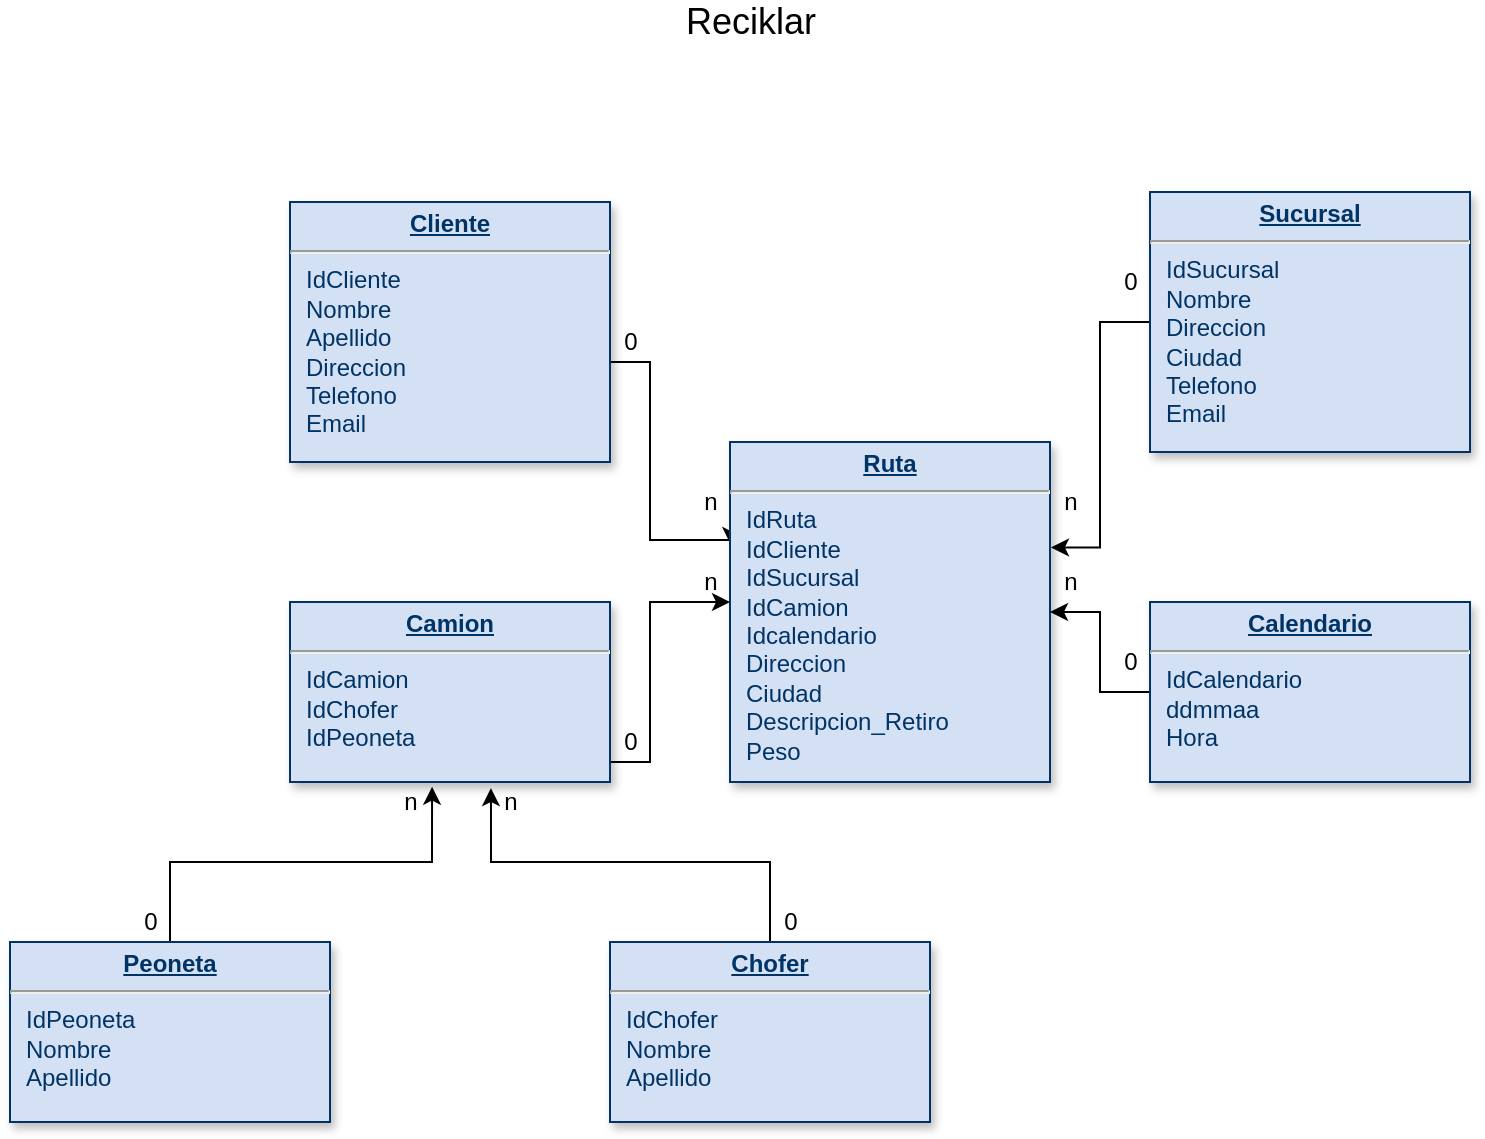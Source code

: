 <mxfile version="13.6.2" type="device"><diagram id="T9_8dvFYaKBuwc5pIyEo" name="Page-2"><mxGraphModel dx="1086" dy="806" grid="1" gridSize="10" guides="1" tooltips="1" connect="1" arrows="1" fold="1" page="1" pageScale="1" pageWidth="850" pageHeight="1100" math="0" shadow="0"><root><mxCell id="daq5KumUya2DUIYFqnfg-0"/><mxCell id="daq5KumUya2DUIYFqnfg-1" parent="daq5KumUya2DUIYFqnfg-0"/><mxCell id="hmh0LPbSSo8UEQKzAknp-12" style="edgeStyle=orthogonalEdgeStyle;rounded=0;orthogonalLoop=1;jettySize=auto;html=1;entryX=0.003;entryY=0.303;entryDx=0;entryDy=0;entryPerimeter=0;" parent="daq5KumUya2DUIYFqnfg-1" source="h7jbXteXaxw1z1_xriGK-1" target="h7jbXteXaxw1z1_xriGK-3" edge="1"><mxGeometry relative="1" as="geometry"><Array as="points"><mxPoint x="400" y="270"/><mxPoint x="400" y="359"/></Array></mxGeometry></mxCell><mxCell id="h7jbXteXaxw1z1_xriGK-1" value="&lt;p style=&quot;margin: 0px ; margin-top: 4px ; text-align: center ; text-decoration: underline&quot;&gt;&lt;b&gt;Cliente&lt;/b&gt;&lt;/p&gt;&lt;hr&gt;&lt;p style=&quot;margin: 0px ; margin-left: 8px&quot;&gt;IdCliente&lt;/p&gt;&lt;p style=&quot;margin: 0px ; margin-left: 8px&quot;&gt;Nombre&lt;/p&gt;&lt;p style=&quot;margin: 0px ; margin-left: 8px&quot;&gt;Apellido&lt;/p&gt;&lt;p style=&quot;margin: 0px ; margin-left: 8px&quot;&gt;Direccion&lt;/p&gt;&lt;p style=&quot;margin: 0px ; margin-left: 8px&quot;&gt;Telefono&lt;/p&gt;&lt;p style=&quot;margin: 0px ; margin-left: 8px&quot;&gt;Email&lt;/p&gt;&lt;p style=&quot;margin: 0px ; margin-left: 8px&quot;&gt;&lt;br&gt;&lt;/p&gt;&lt;p style=&quot;margin: 0px ; margin-left: 8px&quot;&gt;&lt;br&gt;&lt;/p&gt;" style="verticalAlign=top;align=left;overflow=fill;fontSize=12;fontFamily=Helvetica;html=1;strokeColor=#003366;shadow=1;fillColor=#D4E1F5;fontColor=#003366" parent="daq5KumUya2DUIYFqnfg-1" vertex="1"><mxGeometry x="220" y="190" width="160" height="130" as="geometry"/></mxCell><mxCell id="hmh0LPbSSo8UEQKzAknp-13" style="edgeStyle=orthogonalEdgeStyle;rounded=0;orthogonalLoop=1;jettySize=auto;html=1;entryX=1.003;entryY=0.31;entryDx=0;entryDy=0;entryPerimeter=0;" parent="daq5KumUya2DUIYFqnfg-1" source="h7jbXteXaxw1z1_xriGK-2" target="h7jbXteXaxw1z1_xriGK-3" edge="1"><mxGeometry relative="1" as="geometry"/></mxCell><mxCell id="h7jbXteXaxw1z1_xriGK-2" value="&lt;p style=&quot;margin: 0px ; margin-top: 4px ; text-align: center ; text-decoration: underline&quot;&gt;&lt;b&gt;Sucursal&lt;/b&gt;&lt;/p&gt;&lt;hr&gt;&lt;p style=&quot;margin: 0px ; margin-left: 8px&quot;&gt;IdSucursal&lt;/p&gt;&lt;p style=&quot;margin: 0px ; margin-left: 8px&quot;&gt;&lt;span&gt;Nombre&lt;/span&gt;&lt;br&gt;&lt;/p&gt;&lt;p style=&quot;margin: 0px ; margin-left: 8px&quot;&gt;Direccion&lt;/p&gt;&lt;p style=&quot;margin: 0px ; margin-left: 8px&quot;&gt;&lt;span&gt;Ciudad&lt;/span&gt;&lt;/p&gt;&lt;p style=&quot;margin: 0px ; margin-left: 8px&quot;&gt;&lt;span&gt;Telefono&lt;/span&gt;&lt;/p&gt;&lt;p style=&quot;margin: 0px ; margin-left: 8px&quot;&gt;Email&lt;/p&gt;&lt;p style=&quot;margin: 0px ; margin-left: 8px&quot;&gt;&lt;br&gt;&lt;/p&gt;" style="verticalAlign=top;align=left;overflow=fill;fontSize=12;fontFamily=Helvetica;html=1;strokeColor=#003366;shadow=1;fillColor=#D4E1F5;fontColor=#003366" parent="daq5KumUya2DUIYFqnfg-1" vertex="1"><mxGeometry x="650" y="185" width="160" height="130" as="geometry"/></mxCell><mxCell id="h7jbXteXaxw1z1_xriGK-3" value="&lt;p style=&quot;margin: 0px ; margin-top: 4px ; text-align: center ; text-decoration: underline&quot;&gt;&lt;b&gt;Ruta&lt;/b&gt;&lt;/p&gt;&lt;hr&gt;&lt;p style=&quot;margin: 0px ; margin-left: 8px&quot;&gt;IdRuta&lt;/p&gt;&lt;p style=&quot;margin: 0px ; margin-left: 8px&quot;&gt;IdCliente&lt;/p&gt;&lt;p style=&quot;margin: 0px ; margin-left: 8px&quot;&gt;IdSucursal&lt;/p&gt;&lt;p style=&quot;margin: 0px ; margin-left: 8px&quot;&gt;IdCamion&lt;/p&gt;&lt;p style=&quot;margin: 0px ; margin-left: 8px&quot;&gt;Idcalendario&lt;/p&gt;&lt;p style=&quot;margin: 0px ; margin-left: 8px&quot;&gt;Direccion&lt;/p&gt;&lt;p style=&quot;margin: 0px ; margin-left: 8px&quot;&gt;Ciudad&lt;/p&gt;&lt;p style=&quot;margin: 0px ; margin-left: 8px&quot;&gt;Descripcion_Retiro&lt;/p&gt;&lt;p style=&quot;margin: 0px ; margin-left: 8px&quot;&gt;Peso&lt;/p&gt;" style="verticalAlign=top;align=left;overflow=fill;fontSize=12;fontFamily=Helvetica;html=1;strokeColor=#003366;shadow=1;fillColor=#D4E1F5;fontColor=#003366" parent="daq5KumUya2DUIYFqnfg-1" vertex="1"><mxGeometry x="440" y="310" width="160" height="170" as="geometry"/></mxCell><mxCell id="hmh0LPbSSo8UEQKzAknp-9" value="" style="edgeStyle=orthogonalEdgeStyle;rounded=0;orthogonalLoop=1;jettySize=auto;html=1;" parent="daq5KumUya2DUIYFqnfg-1" source="SvnNGX-9TuqMeMVKqLq7-0" target="h7jbXteXaxw1z1_xriGK-3" edge="1"><mxGeometry relative="1" as="geometry"><Array as="points"><mxPoint x="400" y="470"/><mxPoint x="400" y="390"/></Array></mxGeometry></mxCell><mxCell id="SvnNGX-9TuqMeMVKqLq7-0" value="&lt;p style=&quot;margin: 0px ; margin-top: 4px ; text-align: center ; text-decoration: underline&quot;&gt;&lt;b&gt;Camion&lt;/b&gt;&lt;/p&gt;&lt;hr&gt;&lt;p style=&quot;margin: 0px ; margin-left: 8px&quot;&gt;IdCamion&lt;/p&gt;&lt;p style=&quot;margin: 0px ; margin-left: 8px&quot;&gt;IdChofer&lt;/p&gt;&lt;p style=&quot;margin: 0px ; margin-left: 8px&quot;&gt;IdPeoneta&lt;/p&gt;&lt;p style=&quot;margin: 0px ; margin-left: 8px&quot;&gt;&lt;br&gt;&lt;/p&gt;&lt;p style=&quot;margin: 0px ; margin-left: 8px&quot;&gt;&lt;br&gt;&lt;/p&gt;&lt;p style=&quot;margin: 0px ; margin-left: 8px&quot;&gt;&lt;br&gt;&lt;/p&gt;&lt;p style=&quot;margin: 0px ; margin-left: 8px&quot;&gt;&lt;br&gt;&lt;/p&gt;" style="verticalAlign=top;align=left;overflow=fill;fontSize=12;fontFamily=Helvetica;html=1;strokeColor=#003366;shadow=1;fillColor=#D4E1F5;fontColor=#003366" parent="daq5KumUya2DUIYFqnfg-1" vertex="1"><mxGeometry x="220" y="390" width="160" height="90" as="geometry"/></mxCell><mxCell id="hmh0LPbSSo8UEQKzAknp-15" style="edgeStyle=orthogonalEdgeStyle;rounded=0;orthogonalLoop=1;jettySize=auto;html=1;entryX=0.628;entryY=1.034;entryDx=0;entryDy=0;entryPerimeter=0;" parent="daq5KumUya2DUIYFqnfg-1" source="SvnNGX-9TuqMeMVKqLq7-1" target="SvnNGX-9TuqMeMVKqLq7-0" edge="1"><mxGeometry relative="1" as="geometry"/></mxCell><mxCell id="SvnNGX-9TuqMeMVKqLq7-1" value="&lt;p style=&quot;margin: 0px ; margin-top: 4px ; text-align: center ; text-decoration: underline&quot;&gt;&lt;b&gt;Chofer&lt;/b&gt;&lt;/p&gt;&lt;hr&gt;&lt;p style=&quot;margin: 0px ; margin-left: 8px&quot;&gt;IdChofer&lt;/p&gt;&lt;p style=&quot;margin: 0px ; margin-left: 8px&quot;&gt;Nombre&lt;/p&gt;&lt;p style=&quot;margin: 0px ; margin-left: 8px&quot;&gt;Apellido&lt;/p&gt;&lt;p style=&quot;margin: 0px ; margin-left: 8px&quot;&gt;&lt;br&gt;&lt;/p&gt;&lt;p style=&quot;margin: 0px ; margin-left: 8px&quot;&gt;&lt;br&gt;&lt;/p&gt;&lt;p style=&quot;margin: 0px ; margin-left: 8px&quot;&gt;&lt;br&gt;&lt;/p&gt;&lt;p style=&quot;margin: 0px ; margin-left: 8px&quot;&gt;&lt;br&gt;&lt;/p&gt;&lt;p style=&quot;margin: 0px ; margin-left: 8px&quot;&gt;&lt;br&gt;&lt;/p&gt;" style="verticalAlign=top;align=left;overflow=fill;fontSize=12;fontFamily=Helvetica;html=1;strokeColor=#003366;shadow=1;fillColor=#D4E1F5;fontColor=#003366" parent="daq5KumUya2DUIYFqnfg-1" vertex="1"><mxGeometry x="380" y="560" width="160" height="90" as="geometry"/></mxCell><mxCell id="hmh0LPbSSo8UEQKzAknp-16" style="edgeStyle=orthogonalEdgeStyle;rounded=0;orthogonalLoop=1;jettySize=auto;html=1;entryX=0.444;entryY=1.026;entryDx=0;entryDy=0;entryPerimeter=0;" parent="daq5KumUya2DUIYFqnfg-1" source="SvnNGX-9TuqMeMVKqLq7-2" target="SvnNGX-9TuqMeMVKqLq7-0" edge="1"><mxGeometry relative="1" as="geometry"/></mxCell><mxCell id="SvnNGX-9TuqMeMVKqLq7-2" value="&lt;p style=&quot;margin: 0px ; margin-top: 4px ; text-align: center ; text-decoration: underline&quot;&gt;&lt;b&gt;Peoneta&lt;/b&gt;&lt;/p&gt;&lt;hr&gt;&lt;p style=&quot;margin: 0px ; margin-left: 8px&quot;&gt;IdPeoneta&lt;/p&gt;&lt;p style=&quot;margin: 0px ; margin-left: 8px&quot;&gt;Nombre&lt;/p&gt;&lt;p style=&quot;margin: 0px ; margin-left: 8px&quot;&gt;Apellido&lt;/p&gt;&lt;p style=&quot;margin: 0px ; margin-left: 8px&quot;&gt;&lt;br&gt;&lt;/p&gt;&lt;p style=&quot;margin: 0px ; margin-left: 8px&quot;&gt;&lt;br&gt;&lt;/p&gt;&lt;p style=&quot;margin: 0px ; margin-left: 8px&quot;&gt;&lt;br&gt;&lt;/p&gt;&lt;p style=&quot;margin: 0px ; margin-left: 8px&quot;&gt;&lt;br&gt;&lt;/p&gt;" style="verticalAlign=top;align=left;overflow=fill;fontSize=12;fontFamily=Helvetica;html=1;strokeColor=#003366;shadow=1;fillColor=#D4E1F5;fontColor=#003366" parent="daq5KumUya2DUIYFqnfg-1" vertex="1"><mxGeometry x="80" y="560" width="160" height="90" as="geometry"/></mxCell><mxCell id="hmh0LPbSSo8UEQKzAknp-14" style="edgeStyle=orthogonalEdgeStyle;rounded=0;orthogonalLoop=1;jettySize=auto;html=1;entryX=1;entryY=0.5;entryDx=0;entryDy=0;" parent="daq5KumUya2DUIYFqnfg-1" source="SvnNGX-9TuqMeMVKqLq7-4" target="h7jbXteXaxw1z1_xriGK-3" edge="1"><mxGeometry relative="1" as="geometry"/></mxCell><mxCell id="SvnNGX-9TuqMeMVKqLq7-4" value="&lt;p style=&quot;margin: 0px ; margin-top: 4px ; text-align: center ; text-decoration: underline&quot;&gt;&lt;b&gt;Calendario&lt;/b&gt;&lt;/p&gt;&lt;hr&gt;&lt;p style=&quot;margin: 0px ; margin-left: 8px&quot;&gt;IdCalendario&lt;/p&gt;&lt;p style=&quot;margin: 0px ; margin-left: 8px&quot;&gt;ddmmaa&lt;/p&gt;&lt;p style=&quot;margin: 0px ; margin-left: 8px&quot;&gt;Hora&lt;/p&gt;&lt;p style=&quot;margin: 0px ; margin-left: 8px&quot;&gt;&lt;br&gt;&lt;/p&gt;&lt;p style=&quot;margin: 0px ; margin-left: 8px&quot;&gt;&lt;br&gt;&lt;/p&gt;" style="verticalAlign=top;align=left;overflow=fill;fontSize=12;fontFamily=Helvetica;html=1;strokeColor=#003366;shadow=1;fillColor=#D4E1F5;fontColor=#003366" parent="daq5KumUya2DUIYFqnfg-1" vertex="1"><mxGeometry x="650" y="390" width="160" height="90" as="geometry"/></mxCell><mxCell id="hmh0LPbSSo8UEQKzAknp-20" value="&lt;font style=&quot;font-size: 18px&quot;&gt;Reciklar&lt;/font&gt;" style="text;html=1;align=center;verticalAlign=middle;resizable=0;points=[];autosize=1;" parent="daq5KumUya2DUIYFqnfg-1" vertex="1"><mxGeometry x="410" y="90" width="80" height="20" as="geometry"/></mxCell><mxCell id="hmh0LPbSSo8UEQKzAknp-23" value="0" style="text;html=1;align=center;verticalAlign=middle;resizable=0;points=[];autosize=1;" parent="daq5KumUya2DUIYFqnfg-1" vertex="1"><mxGeometry x="380" y="250" width="20" height="20" as="geometry"/></mxCell><mxCell id="hmh0LPbSSo8UEQKzAknp-24" value="n" style="text;html=1;align=center;verticalAlign=middle;resizable=0;points=[];autosize=1;" parent="daq5KumUya2DUIYFqnfg-1" vertex="1"><mxGeometry x="420" y="330" width="20" height="20" as="geometry"/></mxCell><mxCell id="hmh0LPbSSo8UEQKzAknp-25" value="0" style="text;html=1;align=center;verticalAlign=middle;resizable=0;points=[];autosize=1;" parent="daq5KumUya2DUIYFqnfg-1" vertex="1"><mxGeometry x="630" y="220" width="20" height="20" as="geometry"/></mxCell><mxCell id="hmh0LPbSSo8UEQKzAknp-26" value="n" style="text;html=1;align=center;verticalAlign=middle;resizable=0;points=[];autosize=1;" parent="daq5KumUya2DUIYFqnfg-1" vertex="1"><mxGeometry x="600" y="330" width="20" height="20" as="geometry"/></mxCell><mxCell id="hmh0LPbSSo8UEQKzAknp-27" value="0" style="text;html=1;align=center;verticalAlign=middle;resizable=0;points=[];autosize=1;" parent="daq5KumUya2DUIYFqnfg-1" vertex="1"><mxGeometry x="630" y="410" width="20" height="20" as="geometry"/></mxCell><mxCell id="hmh0LPbSSo8UEQKzAknp-28" value="n" style="text;html=1;align=center;verticalAlign=middle;resizable=0;points=[];autosize=1;" parent="daq5KumUya2DUIYFqnfg-1" vertex="1"><mxGeometry x="600" y="370" width="20" height="20" as="geometry"/></mxCell><mxCell id="hmh0LPbSSo8UEQKzAknp-29" value="0" style="text;html=1;align=center;verticalAlign=middle;resizable=0;points=[];autosize=1;" parent="daq5KumUya2DUIYFqnfg-1" vertex="1"><mxGeometry x="380" y="450" width="20" height="20" as="geometry"/></mxCell><mxCell id="hmh0LPbSSo8UEQKzAknp-30" value="n" style="text;html=1;align=center;verticalAlign=middle;resizable=0;points=[];autosize=1;" parent="daq5KumUya2DUIYFqnfg-1" vertex="1"><mxGeometry x="420" y="370" width="20" height="20" as="geometry"/></mxCell><mxCell id="hmh0LPbSSo8UEQKzAknp-31" value="0" style="text;html=1;align=center;verticalAlign=middle;resizable=0;points=[];autosize=1;" parent="daq5KumUya2DUIYFqnfg-1" vertex="1"><mxGeometry x="460" y="540" width="20" height="20" as="geometry"/></mxCell><mxCell id="hmh0LPbSSo8UEQKzAknp-32" value="n" style="text;html=1;align=center;verticalAlign=middle;resizable=0;points=[];autosize=1;" parent="daq5KumUya2DUIYFqnfg-1" vertex="1"><mxGeometry x="320" y="480" width="20" height="20" as="geometry"/></mxCell><mxCell id="hmh0LPbSSo8UEQKzAknp-33" value="0" style="text;html=1;align=center;verticalAlign=middle;resizable=0;points=[];autosize=1;" parent="daq5KumUya2DUIYFqnfg-1" vertex="1"><mxGeometry x="140" y="540" width="20" height="20" as="geometry"/></mxCell><mxCell id="hmh0LPbSSo8UEQKzAknp-34" value="n" style="text;html=1;align=center;verticalAlign=middle;resizable=0;points=[];autosize=1;" parent="daq5KumUya2DUIYFqnfg-1" vertex="1"><mxGeometry x="270" y="480" width="20" height="20" as="geometry"/></mxCell></root></mxGraphModel></diagram></mxfile>